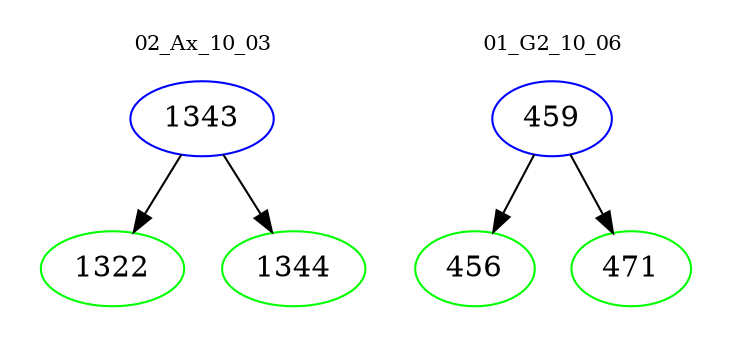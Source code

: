 digraph{
subgraph cluster_0 {
color = white
label = "02_Ax_10_03";
fontsize=10;
T0_1343 [label="1343", color="blue"]
T0_1343 -> T0_1322 [color="black"]
T0_1322 [label="1322", color="green"]
T0_1343 -> T0_1344 [color="black"]
T0_1344 [label="1344", color="green"]
}
subgraph cluster_1 {
color = white
label = "01_G2_10_06";
fontsize=10;
T1_459 [label="459", color="blue"]
T1_459 -> T1_456 [color="black"]
T1_456 [label="456", color="green"]
T1_459 -> T1_471 [color="black"]
T1_471 [label="471", color="green"]
}
}
